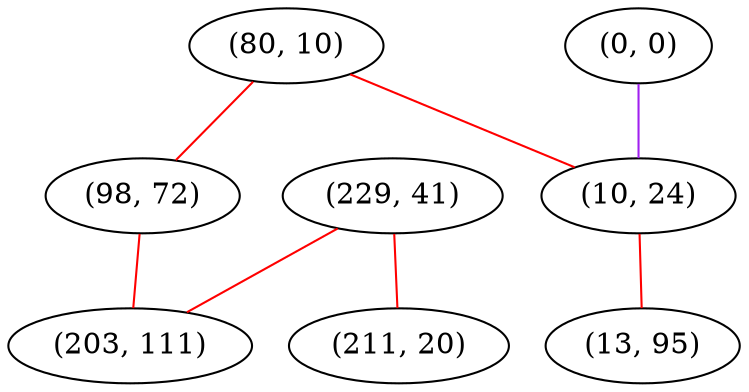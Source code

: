 graph "" {
"(229, 41)";
"(0, 0)";
"(80, 10)";
"(98, 72)";
"(10, 24)";
"(203, 111)";
"(13, 95)";
"(211, 20)";
"(229, 41)" -- "(203, 111)"  [color=red, key=0, weight=1];
"(229, 41)" -- "(211, 20)"  [color=red, key=0, weight=1];
"(0, 0)" -- "(10, 24)"  [color=purple, key=0, weight=4];
"(80, 10)" -- "(10, 24)"  [color=red, key=0, weight=1];
"(80, 10)" -- "(98, 72)"  [color=red, key=0, weight=1];
"(98, 72)" -- "(203, 111)"  [color=red, key=0, weight=1];
"(10, 24)" -- "(13, 95)"  [color=red, key=0, weight=1];
}
